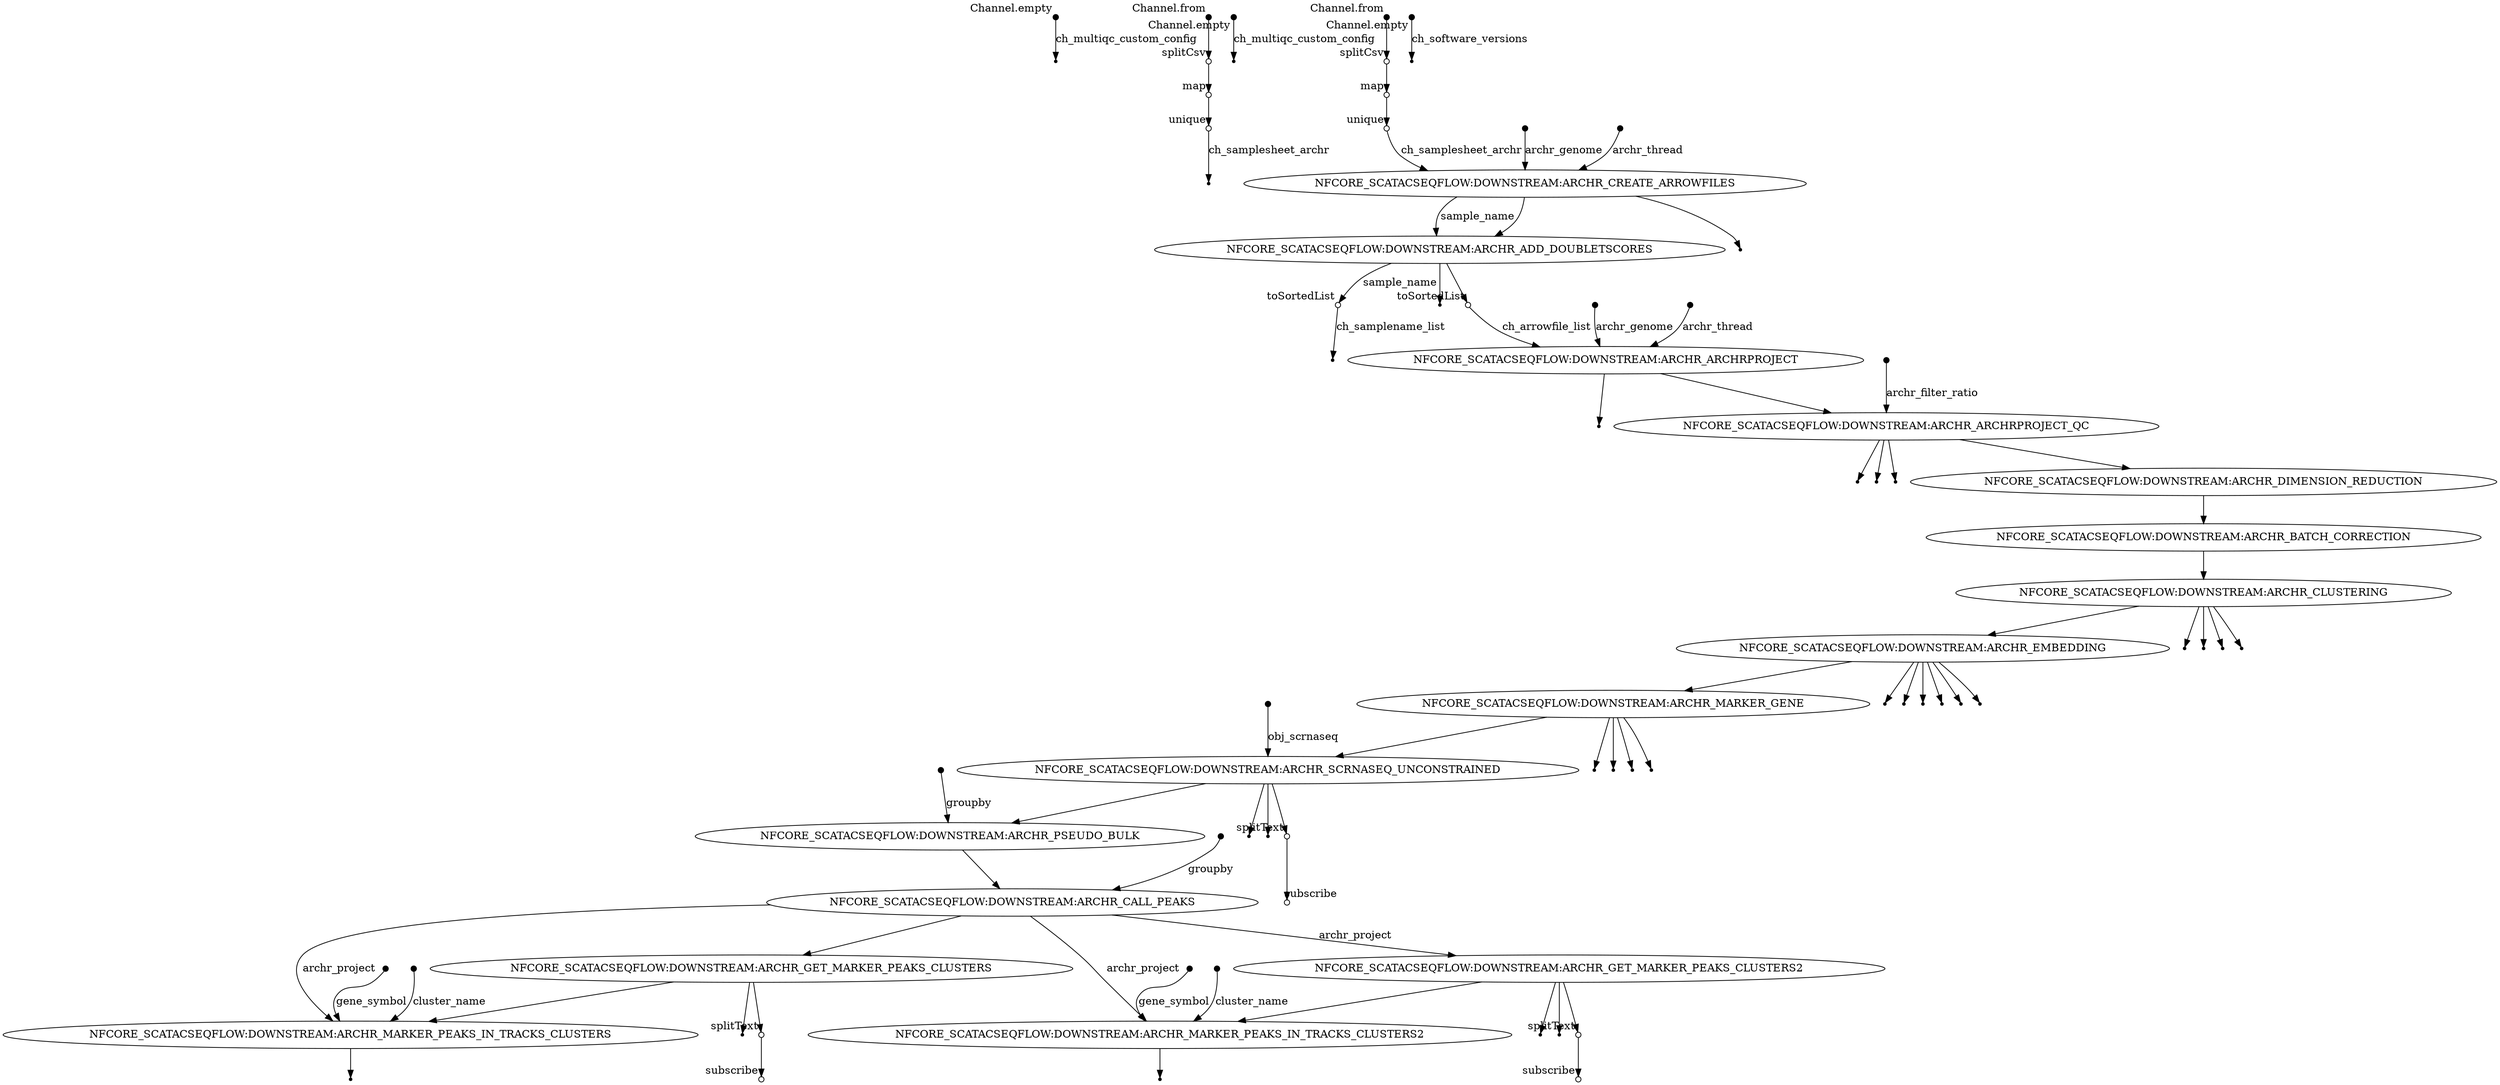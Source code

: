 digraph "pipeline_dag_20210818_165009" {
p0 [shape=point,label="",fixedsize=true,width=0.1,xlabel="Channel.empty"];
p1 [shape=point];
p0 -> p1 [label="ch_multiqc_custom_config"];

p2 [shape=point,label="",fixedsize=true,width=0.1,xlabel="Channel.from"];
p3 [shape=circle,label="",fixedsize=true,width=0.1,xlabel="splitCsv"];
p2 -> p3;

p3 [shape=circle,label="",fixedsize=true,width=0.1,xlabel="splitCsv"];
p4 [shape=circle,label="",fixedsize=true,width=0.1,xlabel="map"];
p3 -> p4;

p4 [shape=circle,label="",fixedsize=true,width=0.1,xlabel="map"];
p5 [shape=circle,label="",fixedsize=true,width=0.1,xlabel="unique"];
p4 -> p5;

p5 [shape=circle,label="",fixedsize=true,width=0.1,xlabel="unique"];
p6 [shape=point];
p5 -> p6 [label="ch_samplesheet_archr"];

p7 [shape=point,label="",fixedsize=true,width=0.1,xlabel="Channel.empty"];
p8 [shape=point];
p7 -> p8 [label="ch_multiqc_custom_config"];

p9 [shape=point,label="",fixedsize=true,width=0.1,xlabel="Channel.from"];
p10 [shape=circle,label="",fixedsize=true,width=0.1,xlabel="splitCsv"];
p9 -> p10;

p10 [shape=circle,label="",fixedsize=true,width=0.1,xlabel="splitCsv"];
p11 [shape=circle,label="",fixedsize=true,width=0.1,xlabel="map"];
p10 -> p11;

p11 [shape=circle,label="",fixedsize=true,width=0.1,xlabel="map"];
p12 [shape=circle,label="",fixedsize=true,width=0.1,xlabel="unique"];
p11 -> p12;

p12 [shape=circle,label="",fixedsize=true,width=0.1,xlabel="unique"];
p17 [label="NFCORE_SCATACSEQFLOW:DOWNSTREAM:ARCHR_CREATE_ARROWFILES"];
p12 -> p17 [label="ch_samplesheet_archr"];

p13 [shape=point,label="",fixedsize=true,width=0.1,xlabel="Channel.empty"];
p14 [shape=point];
p13 -> p14 [label="ch_software_versions"];

p15 [shape=point,label="",fixedsize=true,width=0.1];
p17 [label="NFCORE_SCATACSEQFLOW:DOWNSTREAM:ARCHR_CREATE_ARROWFILES"];
p15 -> p17 [label="archr_genome"];

p16 [shape=point,label="",fixedsize=true,width=0.1];
p17 [label="NFCORE_SCATACSEQFLOW:DOWNSTREAM:ARCHR_CREATE_ARROWFILES"];
p16 -> p17 [label="archr_thread"];

p17 [label="NFCORE_SCATACSEQFLOW:DOWNSTREAM:ARCHR_CREATE_ARROWFILES"];
p19 [label="NFCORE_SCATACSEQFLOW:DOWNSTREAM:ARCHR_ADD_DOUBLETSCORES"];
p17 -> p19 [label="sample_name"];

p17 [label="NFCORE_SCATACSEQFLOW:DOWNSTREAM:ARCHR_CREATE_ARROWFILES"];
p18 [shape=point];
p17 -> p18;

p17 [label="NFCORE_SCATACSEQFLOW:DOWNSTREAM:ARCHR_CREATE_ARROWFILES"];
p19 [label="NFCORE_SCATACSEQFLOW:DOWNSTREAM:ARCHR_ADD_DOUBLETSCORES"];
p17 -> p19;

p19 [label="NFCORE_SCATACSEQFLOW:DOWNSTREAM:ARCHR_ADD_DOUBLETSCORES"];
p21 [shape=circle,label="",fixedsize=true,width=0.1,xlabel="toSortedList"];
p19 -> p21 [label="sample_name"];

p19 [label="NFCORE_SCATACSEQFLOW:DOWNSTREAM:ARCHR_ADD_DOUBLETSCORES"];
p20 [shape=point];
p19 -> p20;

p19 [label="NFCORE_SCATACSEQFLOW:DOWNSTREAM:ARCHR_ADD_DOUBLETSCORES"];
p23 [shape=circle,label="",fixedsize=true,width=0.1,xlabel="toSortedList"];
p19 -> p23;

p21 [shape=circle,label="",fixedsize=true,width=0.1,xlabel="toSortedList"];
p22 [shape=point];
p21 -> p22 [label="ch_samplename_list"];

p23 [shape=circle,label="",fixedsize=true,width=0.1,xlabel="toSortedList"];
p26 [label="NFCORE_SCATACSEQFLOW:DOWNSTREAM:ARCHR_ARCHRPROJECT"];
p23 -> p26 [label="ch_arrowfile_list"];

p24 [shape=point,label="",fixedsize=true,width=0.1];
p26 [label="NFCORE_SCATACSEQFLOW:DOWNSTREAM:ARCHR_ARCHRPROJECT"];
p24 -> p26 [label="archr_genome"];

p25 [shape=point,label="",fixedsize=true,width=0.1];
p26 [label="NFCORE_SCATACSEQFLOW:DOWNSTREAM:ARCHR_ARCHRPROJECT"];
p25 -> p26 [label="archr_thread"];

p26 [label="NFCORE_SCATACSEQFLOW:DOWNSTREAM:ARCHR_ARCHRPROJECT"];
p27 [shape=point];
p26 -> p27;

p26 [label="NFCORE_SCATACSEQFLOW:DOWNSTREAM:ARCHR_ARCHRPROJECT"];
p29 [label="NFCORE_SCATACSEQFLOW:DOWNSTREAM:ARCHR_ARCHRPROJECT_QC"];
p26 -> p29;

p28 [shape=point,label="",fixedsize=true,width=0.1];
p29 [label="NFCORE_SCATACSEQFLOW:DOWNSTREAM:ARCHR_ARCHRPROJECT_QC"];
p28 -> p29 [label="archr_filter_ratio"];

p29 [label="NFCORE_SCATACSEQFLOW:DOWNSTREAM:ARCHR_ARCHRPROJECT_QC"];
p32 [shape=point];
p29 -> p32;

p29 [label="NFCORE_SCATACSEQFLOW:DOWNSTREAM:ARCHR_ARCHRPROJECT_QC"];
p31 [shape=point];
p29 -> p31;

p29 [label="NFCORE_SCATACSEQFLOW:DOWNSTREAM:ARCHR_ARCHRPROJECT_QC"];
p30 [shape=point];
p29 -> p30;

p29 [label="NFCORE_SCATACSEQFLOW:DOWNSTREAM:ARCHR_ARCHRPROJECT_QC"];
p33 [label="NFCORE_SCATACSEQFLOW:DOWNSTREAM:ARCHR_DIMENSION_REDUCTION"];
p29 -> p33;

p33 [label="NFCORE_SCATACSEQFLOW:DOWNSTREAM:ARCHR_DIMENSION_REDUCTION"];
p34 [label="NFCORE_SCATACSEQFLOW:DOWNSTREAM:ARCHR_BATCH_CORRECTION"];
p33 -> p34;

p34 [label="NFCORE_SCATACSEQFLOW:DOWNSTREAM:ARCHR_BATCH_CORRECTION"];
p35 [label="NFCORE_SCATACSEQFLOW:DOWNSTREAM:ARCHR_CLUSTERING"];
p34 -> p35;

p35 [label="NFCORE_SCATACSEQFLOW:DOWNSTREAM:ARCHR_CLUSTERING"];
p40 [label="NFCORE_SCATACSEQFLOW:DOWNSTREAM:ARCHR_EMBEDDING"];
p35 -> p40;

p35 [label="NFCORE_SCATACSEQFLOW:DOWNSTREAM:ARCHR_CLUSTERING"];
p39 [shape=point];
p35 -> p39;

p35 [label="NFCORE_SCATACSEQFLOW:DOWNSTREAM:ARCHR_CLUSTERING"];
p38 [shape=point];
p35 -> p38;

p35 [label="NFCORE_SCATACSEQFLOW:DOWNSTREAM:ARCHR_CLUSTERING"];
p37 [shape=point];
p35 -> p37;

p35 [label="NFCORE_SCATACSEQFLOW:DOWNSTREAM:ARCHR_CLUSTERING"];
p36 [shape=point];
p35 -> p36;

p40 [label="NFCORE_SCATACSEQFLOW:DOWNSTREAM:ARCHR_EMBEDDING"];
p47 [label="NFCORE_SCATACSEQFLOW:DOWNSTREAM:ARCHR_MARKER_GENE"];
p40 -> p47;

p40 [label="NFCORE_SCATACSEQFLOW:DOWNSTREAM:ARCHR_EMBEDDING"];
p46 [shape=point];
p40 -> p46;

p40 [label="NFCORE_SCATACSEQFLOW:DOWNSTREAM:ARCHR_EMBEDDING"];
p45 [shape=point];
p40 -> p45;

p40 [label="NFCORE_SCATACSEQFLOW:DOWNSTREAM:ARCHR_EMBEDDING"];
p44 [shape=point];
p40 -> p44;

p40 [label="NFCORE_SCATACSEQFLOW:DOWNSTREAM:ARCHR_EMBEDDING"];
p43 [shape=point];
p40 -> p43;

p40 [label="NFCORE_SCATACSEQFLOW:DOWNSTREAM:ARCHR_EMBEDDING"];
p42 [shape=point];
p40 -> p42;

p40 [label="NFCORE_SCATACSEQFLOW:DOWNSTREAM:ARCHR_EMBEDDING"];
p41 [shape=point];
p40 -> p41;

p47 [label="NFCORE_SCATACSEQFLOW:DOWNSTREAM:ARCHR_MARKER_GENE"];
p53 [label="NFCORE_SCATACSEQFLOW:DOWNSTREAM:ARCHR_SCRNASEQ_UNCONSTRAINED"];
p47 -> p53;

p47 [label="NFCORE_SCATACSEQFLOW:DOWNSTREAM:ARCHR_MARKER_GENE"];
p51 [shape=point];
p47 -> p51;

p47 [label="NFCORE_SCATACSEQFLOW:DOWNSTREAM:ARCHR_MARKER_GENE"];
p50 [shape=point];
p47 -> p50;

p47 [label="NFCORE_SCATACSEQFLOW:DOWNSTREAM:ARCHR_MARKER_GENE"];
p49 [shape=point];
p47 -> p49;

p47 [label="NFCORE_SCATACSEQFLOW:DOWNSTREAM:ARCHR_MARKER_GENE"];
p48 [shape=point];
p47 -> p48;

p52 [shape=point,label="",fixedsize=true,width=0.1];
p53 [label="NFCORE_SCATACSEQFLOW:DOWNSTREAM:ARCHR_SCRNASEQ_UNCONSTRAINED"];
p52 -> p53 [label="obj_scrnaseq"];

p53 [label="NFCORE_SCATACSEQFLOW:DOWNSTREAM:ARCHR_SCRNASEQ_UNCONSTRAINED"];
p59 [label="NFCORE_SCATACSEQFLOW:DOWNSTREAM:ARCHR_PSEUDO_BULK"];
p53 -> p59;

p53 [label="NFCORE_SCATACSEQFLOW:DOWNSTREAM:ARCHR_SCRNASEQ_UNCONSTRAINED"];
p55 [shape=point];
p53 -> p55;

p53 [label="NFCORE_SCATACSEQFLOW:DOWNSTREAM:ARCHR_SCRNASEQ_UNCONSTRAINED"];
p54 [shape=point];
p53 -> p54;

p53 [label="NFCORE_SCATACSEQFLOW:DOWNSTREAM:ARCHR_SCRNASEQ_UNCONSTRAINED"];
p56 [shape=circle,label="",fixedsize=true,width=0.1,xlabel="splitText"];
p53 -> p56;

p56 [shape=circle,label="",fixedsize=true,width=0.1,xlabel="splitText"];
p57 [shape=circle,label="",fixedsize=true,width=0.1,xlabel="subscribe"];
p56 -> p57;

p58 [shape=point,label="",fixedsize=true,width=0.1];
p59 [label="NFCORE_SCATACSEQFLOW:DOWNSTREAM:ARCHR_PSEUDO_BULK"];
p58 -> p59 [label="groupby"];

p59 [label="NFCORE_SCATACSEQFLOW:DOWNSTREAM:ARCHR_PSEUDO_BULK"];
p61 [label="NFCORE_SCATACSEQFLOW:DOWNSTREAM:ARCHR_CALL_PEAKS"];
p59 -> p61;

p60 [shape=point,label="",fixedsize=true,width=0.1];
p61 [label="NFCORE_SCATACSEQFLOW:DOWNSTREAM:ARCHR_CALL_PEAKS"];
p60 -> p61 [label="groupby"];

p61 [label="NFCORE_SCATACSEQFLOW:DOWNSTREAM:ARCHR_CALL_PEAKS"];
p62 [label="NFCORE_SCATACSEQFLOW:DOWNSTREAM:ARCHR_GET_MARKER_PEAKS_CLUSTERS"];
p61 -> p62;

p62 [label="NFCORE_SCATACSEQFLOW:DOWNSTREAM:ARCHR_GET_MARKER_PEAKS_CLUSTERS"];
p73 [label="NFCORE_SCATACSEQFLOW:DOWNSTREAM:ARCHR_MARKER_PEAKS_IN_TRACKS_CLUSTERS"];
p62 -> p73;

p62 [label="NFCORE_SCATACSEQFLOW:DOWNSTREAM:ARCHR_GET_MARKER_PEAKS_CLUSTERS"];
p63 [shape=point];
p62 -> p63;

p62 [label="NFCORE_SCATACSEQFLOW:DOWNSTREAM:ARCHR_GET_MARKER_PEAKS_CLUSTERS"];
p67 [shape=circle,label="",fixedsize=true,width=0.1,xlabel="splitText"];
p62 -> p67;

p61 [label="NFCORE_SCATACSEQFLOW:DOWNSTREAM:ARCHR_CALL_PEAKS"];
p64 [label="NFCORE_SCATACSEQFLOW:DOWNSTREAM:ARCHR_GET_MARKER_PEAKS_CLUSTERS2"];
p61 -> p64 [label="archr_project"];

p64 [label="NFCORE_SCATACSEQFLOW:DOWNSTREAM:ARCHR_GET_MARKER_PEAKS_CLUSTERS2"];
p77 [label="NFCORE_SCATACSEQFLOW:DOWNSTREAM:ARCHR_MARKER_PEAKS_IN_TRACKS_CLUSTERS2"];
p64 -> p77;

p64 [label="NFCORE_SCATACSEQFLOW:DOWNSTREAM:ARCHR_GET_MARKER_PEAKS_CLUSTERS2"];
p66 [shape=point];
p64 -> p66;

p64 [label="NFCORE_SCATACSEQFLOW:DOWNSTREAM:ARCHR_GET_MARKER_PEAKS_CLUSTERS2"];
p65 [shape=point];
p64 -> p65;

p64 [label="NFCORE_SCATACSEQFLOW:DOWNSTREAM:ARCHR_GET_MARKER_PEAKS_CLUSTERS2"];
p69 [shape=circle,label="",fixedsize=true,width=0.1,xlabel="splitText"];
p64 -> p69;

p67 [shape=circle,label="",fixedsize=true,width=0.1,xlabel="splitText"];
p68 [shape=circle,label="",fixedsize=true,width=0.1,xlabel="subscribe"];
p67 -> p68;

p69 [shape=circle,label="",fixedsize=true,width=0.1,xlabel="splitText"];
p70 [shape=circle,label="",fixedsize=true,width=0.1,xlabel="subscribe"];
p69 -> p70;

p61 [label="NFCORE_SCATACSEQFLOW:DOWNSTREAM:ARCHR_CALL_PEAKS"];
p73 [label="NFCORE_SCATACSEQFLOW:DOWNSTREAM:ARCHR_MARKER_PEAKS_IN_TRACKS_CLUSTERS"];
p61 -> p73 [label="archr_project"];

p71 [shape=point,label="",fixedsize=true,width=0.1];
p73 [label="NFCORE_SCATACSEQFLOW:DOWNSTREAM:ARCHR_MARKER_PEAKS_IN_TRACKS_CLUSTERS"];
p71 -> p73 [label="gene_symbol"];

p72 [shape=point,label="",fixedsize=true,width=0.1];
p73 [label="NFCORE_SCATACSEQFLOW:DOWNSTREAM:ARCHR_MARKER_PEAKS_IN_TRACKS_CLUSTERS"];
p72 -> p73 [label="cluster_name"];

p73 [label="NFCORE_SCATACSEQFLOW:DOWNSTREAM:ARCHR_MARKER_PEAKS_IN_TRACKS_CLUSTERS"];
p74 [shape=point];
p73 -> p74;

p61 [label="NFCORE_SCATACSEQFLOW:DOWNSTREAM:ARCHR_CALL_PEAKS"];
p77 [label="NFCORE_SCATACSEQFLOW:DOWNSTREAM:ARCHR_MARKER_PEAKS_IN_TRACKS_CLUSTERS2"];
p61 -> p77 [label="archr_project"];

p75 [shape=point,label="",fixedsize=true,width=0.1];
p77 [label="NFCORE_SCATACSEQFLOW:DOWNSTREAM:ARCHR_MARKER_PEAKS_IN_TRACKS_CLUSTERS2"];
p75 -> p77 [label="gene_symbol"];

p76 [shape=point,label="",fixedsize=true,width=0.1];
p77 [label="NFCORE_SCATACSEQFLOW:DOWNSTREAM:ARCHR_MARKER_PEAKS_IN_TRACKS_CLUSTERS2"];
p76 -> p77 [label="cluster_name"];

p77 [label="NFCORE_SCATACSEQFLOW:DOWNSTREAM:ARCHR_MARKER_PEAKS_IN_TRACKS_CLUSTERS2"];
p78 [shape=point];
p77 -> p78;

}
